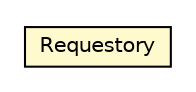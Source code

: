 #!/usr/local/bin/dot
#
# Class diagram 
# Generated by UMLGraph version R5_6-24-gf6e263 (http://www.umlgraph.org/)
#

digraph G {
	edge [fontname="Helvetica",fontsize=10,labelfontname="Helvetica",labelfontsize=10];
	node [fontname="Helvetica",fontsize=10,shape=plaintext];
	nodesep=0.25;
	ranksep=0.5;
	rankdir=LR;
	// org.turbogwt.core.http.client.Requestory
	c4273 [label=<<table title="org.turbogwt.core.http.client.Requestory" border="0" cellborder="1" cellspacing="0" cellpadding="2" port="p" bgcolor="lemonChiffon" href="./Requestory.html">
		<tr><td><table border="0" cellspacing="0" cellpadding="1">
<tr><td align="center" balign="center"> Requestory </td></tr>
		</table></td></tr>
		</table>>, URL="./Requestory.html", fontname="Helvetica", fontcolor="black", fontsize=10.0];
}

